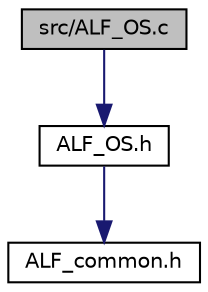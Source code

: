 digraph "src/ALF_OS.c"
{
  edge [fontname="Helvetica",fontsize="10",labelfontname="Helvetica",labelfontsize="10"];
  node [fontname="Helvetica",fontsize="10",shape=record];
  Node1 [label="src/ALF_OS.c",height=0.2,width=0.4,color="black", fillcolor="grey75", style="filled", fontcolor="black"];
  Node1 -> Node2 [color="midnightblue",fontsize="10",style="solid",fontname="Helvetica"];
  Node2 [label="ALF_OS.h",height=0.2,width=0.4,color="black", fillcolor="white", style="filled",URL="$ALF__OS_8h.html"];
  Node2 -> Node3 [color="midnightblue",fontsize="10",style="solid",fontname="Helvetica"];
  Node3 [label="ALF_common.h",height=0.2,width=0.4,color="black", fillcolor="white", style="filled",URL="$ALF__common_8h.html"];
}
